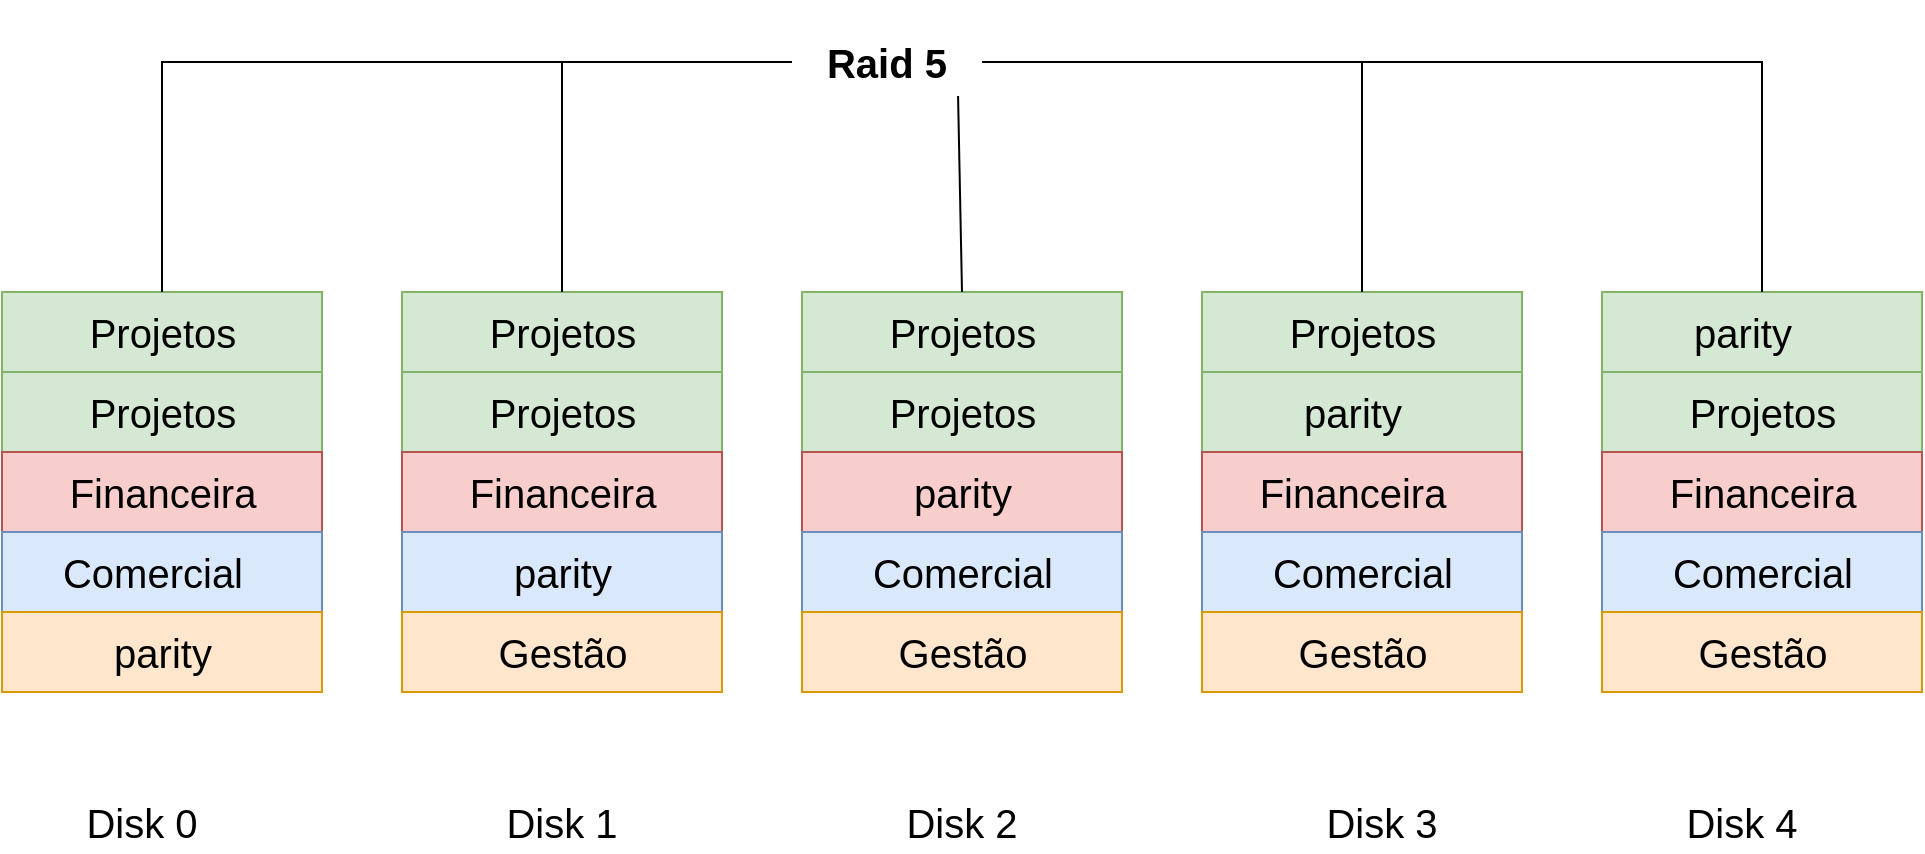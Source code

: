 <mxfile>
    <diagram id="SPJH1G91oWS0r3AQf3nB" name="Page-1">
        <mxGraphModel dx="951" dy="755" grid="1" gridSize="10" guides="1" tooltips="1" connect="1" arrows="1" fold="1" page="1" pageScale="1" pageWidth="850" pageHeight="1100" math="0" shadow="0">
            <root>
                <mxCell id="0"/>
                <mxCell id="1" parent="0"/>
                <mxCell id="3" value="&lt;h1&gt;&lt;font style=&quot;font-size: 20px&quot;&gt;&lt;b&gt;Raid 5&lt;/b&gt;&lt;/font&gt;&lt;/h1&gt;" style="text;html=1;strokeColor=none;fillColor=none;align=center;verticalAlign=middle;whiteSpace=wrap;rounded=0;" parent="1" vertex="1">
                    <mxGeometry x="395" y="190" width="95" height="30" as="geometry"/>
                </mxCell>
                <mxCell id="9" value="" style="rounded=0;whiteSpace=wrap;html=1;fontSize=20;" parent="1" vertex="1">
                    <mxGeometry y="320" width="160" height="200" as="geometry"/>
                </mxCell>
                <mxCell id="11" value="" style="rounded=0;whiteSpace=wrap;html=1;fontSize=20;" parent="1" vertex="1">
                    <mxGeometry x="200" y="320" width="160" height="200" as="geometry"/>
                </mxCell>
                <mxCell id="12" value="" style="rounded=0;whiteSpace=wrap;html=1;fontSize=20;" parent="1" vertex="1">
                    <mxGeometry x="400" y="320" width="160" height="200" as="geometry"/>
                </mxCell>
                <mxCell id="13" value="" style="rounded=0;whiteSpace=wrap;html=1;fontSize=20;" parent="1" vertex="1">
                    <mxGeometry x="600" y="320" width="160" height="200" as="geometry"/>
                </mxCell>
                <mxCell id="14" value="" style="rounded=0;whiteSpace=wrap;html=1;fontSize=20;" parent="1" vertex="1">
                    <mxGeometry x="800" y="320" width="160" height="200" as="geometry"/>
                </mxCell>
                <mxCell id="15" value="Disk 0" style="text;html=1;strokeColor=none;fillColor=none;align=center;verticalAlign=middle;whiteSpace=wrap;rounded=0;fontSize=20;" parent="1" vertex="1">
                    <mxGeometry x="40" y="570" width="60" height="30" as="geometry"/>
                </mxCell>
                <mxCell id="16" value="Disk 1" style="text;html=1;strokeColor=none;fillColor=none;align=center;verticalAlign=middle;whiteSpace=wrap;rounded=0;fontSize=20;" parent="1" vertex="1">
                    <mxGeometry x="250" y="570" width="60" height="30" as="geometry"/>
                </mxCell>
                <mxCell id="17" value="Disk 2" style="text;html=1;strokeColor=none;fillColor=none;align=center;verticalAlign=middle;whiteSpace=wrap;rounded=0;fontSize=20;" parent="1" vertex="1">
                    <mxGeometry x="450" y="570" width="60" height="30" as="geometry"/>
                </mxCell>
                <mxCell id="18" value="Disk 3" style="text;html=1;strokeColor=none;fillColor=none;align=center;verticalAlign=middle;whiteSpace=wrap;rounded=0;fontSize=20;" parent="1" vertex="1">
                    <mxGeometry x="660" y="570" width="60" height="30" as="geometry"/>
                </mxCell>
                <mxCell id="19" value="Disk 4" style="text;html=1;strokeColor=none;fillColor=none;align=center;verticalAlign=middle;whiteSpace=wrap;rounded=0;fontSize=20;" parent="1" vertex="1">
                    <mxGeometry x="840" y="570" width="60" height="30" as="geometry"/>
                </mxCell>
                <mxCell id="22" value="" style="rounded=0;whiteSpace=wrap;html=1;fillColor=#d5e8d4;strokeColor=#82b366;" vertex="1" parent="1">
                    <mxGeometry y="320" width="160" height="40" as="geometry"/>
                </mxCell>
                <mxCell id="23" value="" style="rounded=0;whiteSpace=wrap;html=1;fillColor=#d5e8d4;strokeColor=#82b366;" vertex="1" parent="1">
                    <mxGeometry y="360" width="160" height="40" as="geometry"/>
                </mxCell>
                <mxCell id="24" value="" style="rounded=0;whiteSpace=wrap;html=1;fillColor=#f8cecc;strokeColor=#b85450;" vertex="1" parent="1">
                    <mxGeometry y="400" width="160" height="40" as="geometry"/>
                </mxCell>
                <mxCell id="25" value="" style="rounded=0;whiteSpace=wrap;html=1;fillColor=#dae8fc;strokeColor=#6c8ebf;" vertex="1" parent="1">
                    <mxGeometry y="440" width="160" height="40" as="geometry"/>
                </mxCell>
                <mxCell id="26" value="" style="rounded=0;whiteSpace=wrap;html=1;fillColor=#ffe6cc;strokeColor=#d79b00;" vertex="1" parent="1">
                    <mxGeometry y="480" width="160" height="40" as="geometry"/>
                </mxCell>
                <mxCell id="20" value="&lt;font style=&quot;font-size: 20px&quot;&gt;Projetos&lt;/font&gt;" style="text;html=1;align=center;verticalAlign=middle;resizable=0;points=[];autosize=1;strokeColor=none;fillColor=none;imageAspect=1;" vertex="1" parent="1">
                    <mxGeometry x="35" y="330" width="90" height="20" as="geometry"/>
                </mxCell>
                <mxCell id="27" value="&lt;font style=&quot;font-size: 20px&quot;&gt;Projetos&lt;/font&gt;" style="text;html=1;align=center;verticalAlign=middle;resizable=0;points=[];autosize=1;strokeColor=none;fillColor=none;imageAspect=1;" vertex="1" parent="1">
                    <mxGeometry x="35" y="370" width="90" height="20" as="geometry"/>
                </mxCell>
                <mxCell id="28" value="&lt;font style=&quot;font-size: 20px&quot;&gt;Financeira&lt;/font&gt;" style="text;html=1;align=center;verticalAlign=middle;resizable=0;points=[];autosize=1;strokeColor=none;fillColor=none;" vertex="1" parent="1">
                    <mxGeometry x="25" y="410" width="110" height="20" as="geometry"/>
                </mxCell>
                <mxCell id="30" value="&lt;font style=&quot;font-size: 20px&quot;&gt;Comercial&lt;/font&gt;" style="text;html=1;align=center;verticalAlign=middle;resizable=0;points=[];autosize=1;strokeColor=none;fillColor=none;" vertex="1" parent="1">
                    <mxGeometry x="20" y="450" width="110" height="20" as="geometry"/>
                </mxCell>
                <mxCell id="31" value="&lt;font style=&quot;font-size: 20px&quot;&gt;parity&lt;/font&gt;" style="text;html=1;align=center;verticalAlign=middle;resizable=0;points=[];autosize=1;strokeColor=none;fillColor=none;" vertex="1" parent="1">
                    <mxGeometry x="50" y="490" width="60" height="20" as="geometry"/>
                </mxCell>
                <mxCell id="33" value="" style="rounded=0;whiteSpace=wrap;html=1;fillColor=#d5e8d4;strokeColor=#82b366;" vertex="1" parent="1">
                    <mxGeometry x="200" y="320" width="160" height="40" as="geometry"/>
                </mxCell>
                <mxCell id="34" value="" style="rounded=0;whiteSpace=wrap;html=1;fillColor=#d5e8d4;strokeColor=#82b366;" vertex="1" parent="1">
                    <mxGeometry x="200" y="360" width="160" height="40" as="geometry"/>
                </mxCell>
                <mxCell id="35" value="" style="rounded=0;whiteSpace=wrap;html=1;fillColor=#f8cecc;strokeColor=#b85450;" vertex="1" parent="1">
                    <mxGeometry x="200" y="400" width="160" height="40" as="geometry"/>
                </mxCell>
                <mxCell id="36" value="" style="rounded=0;whiteSpace=wrap;html=1;fillColor=#dae8fc;strokeColor=#6c8ebf;" vertex="1" parent="1">
                    <mxGeometry x="200" y="440" width="160" height="40" as="geometry"/>
                </mxCell>
                <mxCell id="37" value="" style="rounded=0;whiteSpace=wrap;html=1;fillColor=#ffe6cc;strokeColor=#d79b00;" vertex="1" parent="1">
                    <mxGeometry x="200" y="480" width="160" height="40" as="geometry"/>
                </mxCell>
                <mxCell id="38" value="&lt;font style=&quot;font-size: 20px&quot;&gt;Projetos&lt;/font&gt;" style="text;html=1;align=center;verticalAlign=middle;resizable=0;points=[];autosize=1;strokeColor=none;fillColor=none;" vertex="1" parent="1">
                    <mxGeometry x="235" y="330" width="90" height="20" as="geometry"/>
                </mxCell>
                <mxCell id="39" value="&lt;font style=&quot;font-size: 20px&quot;&gt;Projetos&lt;/font&gt;" style="text;html=1;align=center;verticalAlign=middle;resizable=0;points=[];autosize=1;strokeColor=none;fillColor=none;" vertex="1" parent="1">
                    <mxGeometry x="235" y="370" width="90" height="20" as="geometry"/>
                </mxCell>
                <mxCell id="29" value="&lt;font style=&quot;font-size: 20px&quot;&gt;Financeira&lt;/font&gt;" style="text;html=1;align=center;verticalAlign=middle;resizable=0;points=[];autosize=1;strokeColor=none;fillColor=none;" vertex="1" parent="1">
                    <mxGeometry x="225" y="410" width="110" height="20" as="geometry"/>
                </mxCell>
                <mxCell id="40" value="&lt;font style=&quot;font-size: 20px&quot;&gt;Gestão&lt;/font&gt;" style="text;html=1;align=center;verticalAlign=middle;resizable=0;points=[];autosize=1;strokeColor=none;fillColor=none;" vertex="1" parent="1">
                    <mxGeometry x="240" y="490" width="80" height="20" as="geometry"/>
                </mxCell>
                <mxCell id="41" value="&lt;font style=&quot;font-size: 20px&quot;&gt;parity&lt;/font&gt;" style="text;html=1;align=center;verticalAlign=middle;resizable=0;points=[];autosize=1;strokeColor=none;fillColor=none;" vertex="1" parent="1">
                    <mxGeometry x="250" y="450" width="60" height="20" as="geometry"/>
                </mxCell>
                <mxCell id="42" value="" style="rounded=0;whiteSpace=wrap;html=1;fillColor=#d5e8d4;strokeColor=#82b366;" vertex="1" parent="1">
                    <mxGeometry x="400" y="320" width="160" height="40" as="geometry"/>
                </mxCell>
                <mxCell id="43" value="" style="rounded=0;whiteSpace=wrap;html=1;fillColor=#d5e8d4;strokeColor=#82b366;" vertex="1" parent="1">
                    <mxGeometry x="400" y="360" width="160" height="40" as="geometry"/>
                </mxCell>
                <mxCell id="44" value="" style="rounded=0;whiteSpace=wrap;html=1;fillColor=#f8cecc;strokeColor=#b85450;" vertex="1" parent="1">
                    <mxGeometry x="400" y="400" width="160" height="40" as="geometry"/>
                </mxCell>
                <mxCell id="45" value="" style="rounded=0;whiteSpace=wrap;html=1;fillColor=#dae8fc;strokeColor=#6c8ebf;" vertex="1" parent="1">
                    <mxGeometry x="400" y="440" width="160" height="40" as="geometry"/>
                </mxCell>
                <mxCell id="46" value="" style="rounded=0;whiteSpace=wrap;html=1;fillColor=#ffe6cc;strokeColor=#d79b00;" vertex="1" parent="1">
                    <mxGeometry x="400" y="480" width="160" height="40" as="geometry"/>
                </mxCell>
                <mxCell id="47" value="" style="rounded=0;whiteSpace=wrap;html=1;fillColor=#d5e8d4;strokeColor=#82b366;" vertex="1" parent="1">
                    <mxGeometry x="600" y="320" width="160" height="40" as="geometry"/>
                </mxCell>
                <mxCell id="48" value="" style="rounded=0;whiteSpace=wrap;html=1;fillColor=#d5e8d4;strokeColor=#82b366;" vertex="1" parent="1">
                    <mxGeometry x="600" y="360" width="160" height="40" as="geometry"/>
                </mxCell>
                <mxCell id="49" value="" style="rounded=0;whiteSpace=wrap;html=1;fillColor=#f8cecc;strokeColor=#b85450;" vertex="1" parent="1">
                    <mxGeometry x="600" y="400" width="160" height="40" as="geometry"/>
                </mxCell>
                <mxCell id="50" value="" style="rounded=0;whiteSpace=wrap;html=1;fillColor=#dae8fc;strokeColor=#6c8ebf;" vertex="1" parent="1">
                    <mxGeometry x="600" y="440" width="160" height="40" as="geometry"/>
                </mxCell>
                <mxCell id="53" value="" style="rounded=0;whiteSpace=wrap;html=1;fillColor=#ffe6cc;strokeColor=#d79b00;" vertex="1" parent="1">
                    <mxGeometry x="600" y="480" width="160" height="40" as="geometry"/>
                </mxCell>
                <mxCell id="54" value="" style="rounded=0;whiteSpace=wrap;html=1;fillColor=#d5e8d4;strokeColor=#82b366;" vertex="1" parent="1">
                    <mxGeometry x="800" y="320" width="160" height="40" as="geometry"/>
                </mxCell>
                <mxCell id="55" value="" style="rounded=0;whiteSpace=wrap;html=1;fillColor=#d5e8d4;strokeColor=#82b366;" vertex="1" parent="1">
                    <mxGeometry x="800" y="360" width="160" height="40" as="geometry"/>
                </mxCell>
                <mxCell id="56" value="" style="rounded=0;whiteSpace=wrap;html=1;fillColor=#f8cecc;strokeColor=#b85450;" vertex="1" parent="1">
                    <mxGeometry x="800" y="400" width="160" height="40" as="geometry"/>
                </mxCell>
                <mxCell id="57" value="" style="rounded=0;whiteSpace=wrap;html=1;fillColor=#dae8fc;strokeColor=#6c8ebf;" vertex="1" parent="1">
                    <mxGeometry x="800" y="440" width="160" height="40" as="geometry"/>
                </mxCell>
                <mxCell id="58" value="" style="rounded=0;whiteSpace=wrap;html=1;fillColor=#ffe6cc;strokeColor=#d79b00;" vertex="1" parent="1">
                    <mxGeometry x="800" y="480" width="160" height="40" as="geometry"/>
                </mxCell>
                <mxCell id="59" value="&lt;font style=&quot;font-size: 20px&quot;&gt;Projetos&lt;/font&gt;" style="text;html=1;align=center;verticalAlign=middle;resizable=0;points=[];autosize=1;strokeColor=none;fillColor=none;" vertex="1" parent="1">
                    <mxGeometry x="435" y="330" width="90" height="20" as="geometry"/>
                </mxCell>
                <mxCell id="60" value="&lt;font style=&quot;font-size: 20px&quot;&gt;Projetos&lt;/font&gt;" style="text;html=1;align=center;verticalAlign=middle;resizable=0;points=[];autosize=1;strokeColor=none;fillColor=none;" vertex="1" parent="1">
                    <mxGeometry x="435" y="370" width="90" height="20" as="geometry"/>
                </mxCell>
                <mxCell id="61" value="&lt;font style=&quot;font-size: 20px&quot;&gt;parity&lt;/font&gt;" style="text;html=1;align=center;verticalAlign=middle;resizable=0;points=[];autosize=1;strokeColor=none;fillColor=none;" vertex="1" parent="1">
                    <mxGeometry x="450" y="410" width="60" height="20" as="geometry"/>
                </mxCell>
                <mxCell id="62" value="&lt;font style=&quot;font-size: 20px&quot;&gt;Gestão&lt;/font&gt;" style="text;html=1;align=center;verticalAlign=middle;resizable=0;points=[];autosize=1;strokeColor=none;fillColor=none;" vertex="1" parent="1">
                    <mxGeometry x="440" y="490" width="80" height="20" as="geometry"/>
                </mxCell>
                <mxCell id="63" value="&lt;font style=&quot;font-size: 20px&quot;&gt;Comercial&lt;/font&gt;" style="text;html=1;align=center;verticalAlign=middle;resizable=0;points=[];autosize=1;strokeColor=none;fillColor=none;" vertex="1" parent="1">
                    <mxGeometry x="425" y="450" width="110" height="20" as="geometry"/>
                </mxCell>
                <mxCell id="64" value="&lt;font style=&quot;font-size: 20px&quot;&gt;Gestão&lt;/font&gt;" style="text;html=1;align=center;verticalAlign=middle;resizable=0;points=[];autosize=1;strokeColor=none;fillColor=none;" vertex="1" parent="1">
                    <mxGeometry x="640" y="490" width="80" height="20" as="geometry"/>
                </mxCell>
                <mxCell id="65" value="&lt;font style=&quot;font-size: 20px&quot;&gt;Comercial&lt;/font&gt;" style="text;html=1;align=center;verticalAlign=middle;resizable=0;points=[];autosize=1;strokeColor=none;fillColor=none;" vertex="1" parent="1">
                    <mxGeometry x="625" y="450" width="110" height="20" as="geometry"/>
                </mxCell>
                <mxCell id="66" value="&lt;font style=&quot;font-size: 20px&quot;&gt;Gestão&lt;/font&gt;" style="text;html=1;align=center;verticalAlign=middle;resizable=0;points=[];autosize=1;strokeColor=none;fillColor=none;" vertex="1" parent="1">
                    <mxGeometry x="840" y="490" width="80" height="20" as="geometry"/>
                </mxCell>
                <mxCell id="67" value="&lt;font style=&quot;font-size: 20px&quot;&gt;Comercial&lt;/font&gt;" style="text;html=1;align=center;verticalAlign=middle;resizable=0;points=[];autosize=1;strokeColor=none;fillColor=none;" vertex="1" parent="1">
                    <mxGeometry x="825" y="450" width="110" height="20" as="geometry"/>
                </mxCell>
                <mxCell id="68" value="&lt;font style=&quot;font-size: 20px&quot;&gt;Financeira&lt;/font&gt;" style="text;html=1;align=center;verticalAlign=middle;resizable=0;points=[];autosize=1;strokeColor=none;fillColor=none;" vertex="1" parent="1">
                    <mxGeometry x="620" y="410" width="110" height="20" as="geometry"/>
                </mxCell>
                <mxCell id="69" value="&lt;font style=&quot;font-size: 20px&quot;&gt;Projetos&lt;/font&gt;" style="text;html=1;align=center;verticalAlign=middle;resizable=0;points=[];autosize=1;strokeColor=none;fillColor=none;" vertex="1" parent="1">
                    <mxGeometry x="835" y="370" width="90" height="20" as="geometry"/>
                </mxCell>
                <mxCell id="70" value="&lt;font style=&quot;font-size: 20px&quot;&gt;Projetos&lt;/font&gt;" style="text;html=1;align=center;verticalAlign=middle;resizable=0;points=[];autosize=1;strokeColor=none;fillColor=none;" vertex="1" parent="1">
                    <mxGeometry x="635" y="330" width="90" height="20" as="geometry"/>
                </mxCell>
                <mxCell id="71" value="&lt;font style=&quot;font-size: 20px&quot;&gt;parity&lt;/font&gt;" style="text;html=1;align=center;verticalAlign=middle;resizable=0;points=[];autosize=1;strokeColor=none;fillColor=none;" vertex="1" parent="1">
                    <mxGeometry x="645" y="370" width="60" height="20" as="geometry"/>
                </mxCell>
                <mxCell id="72" value="&lt;font style=&quot;font-size: 20px&quot;&gt;parity&lt;/font&gt;" style="text;html=1;align=center;verticalAlign=middle;resizable=0;points=[];autosize=1;strokeColor=none;fillColor=none;" vertex="1" parent="1">
                    <mxGeometry x="840" y="330" width="60" height="20" as="geometry"/>
                </mxCell>
                <mxCell id="73" value="&lt;font style=&quot;font-size: 20px&quot;&gt;Financeira&lt;/font&gt;" style="text;html=1;align=center;verticalAlign=middle;resizable=0;points=[];autosize=1;strokeColor=none;fillColor=none;" vertex="1" parent="1">
                    <mxGeometry x="825" y="410" width="110" height="20" as="geometry"/>
                </mxCell>
                <mxCell id="74" value="" style="endArrow=none;html=1;entryX=0;entryY=0.5;entryDx=0;entryDy=0;exitX=0.5;exitY=0;exitDx=0;exitDy=0;rounded=0;" edge="1" parent="1" source="22" target="3">
                    <mxGeometry width="50" height="50" relative="1" as="geometry">
                        <mxPoint x="260" y="410" as="sourcePoint"/>
                        <mxPoint x="310" y="360" as="targetPoint"/>
                        <Array as="points">
                            <mxPoint x="80" y="205"/>
                        </Array>
                    </mxGeometry>
                </mxCell>
                <mxCell id="75" value="" style="endArrow=none;html=1;entryX=0;entryY=0.5;entryDx=0;entryDy=0;exitX=0.5;exitY=0;exitDx=0;exitDy=0;rounded=0;" edge="1" parent="1" source="33" target="3">
                    <mxGeometry width="50" height="50" relative="1" as="geometry">
                        <mxPoint x="260" y="410" as="sourcePoint"/>
                        <mxPoint x="310" y="360" as="targetPoint"/>
                        <Array as="points">
                            <mxPoint x="280" y="205"/>
                        </Array>
                    </mxGeometry>
                </mxCell>
                <mxCell id="76" value="" style="endArrow=none;html=1;rounded=0;exitX=0.5;exitY=0;exitDx=0;exitDy=0;entryX=0.874;entryY=1.067;entryDx=0;entryDy=0;entryPerimeter=0;" edge="1" parent="1" source="42" target="3">
                    <mxGeometry width="50" height="50" relative="1" as="geometry">
                        <mxPoint x="660" y="410" as="sourcePoint"/>
                        <mxPoint x="710" y="360" as="targetPoint"/>
                    </mxGeometry>
                </mxCell>
                <mxCell id="77" value="" style="endArrow=none;html=1;rounded=0;entryX=1;entryY=0.5;entryDx=0;entryDy=0;exitX=0.5;exitY=0;exitDx=0;exitDy=0;" edge="1" parent="1" source="54" target="3">
                    <mxGeometry width="50" height="50" relative="1" as="geometry">
                        <mxPoint x="660" y="410" as="sourcePoint"/>
                        <mxPoint x="710" y="360" as="targetPoint"/>
                        <Array as="points">
                            <mxPoint x="880" y="205"/>
                        </Array>
                    </mxGeometry>
                </mxCell>
                <mxCell id="78" value="" style="endArrow=none;html=1;rounded=0;entryX=1;entryY=0.5;entryDx=0;entryDy=0;exitX=0.5;exitY=0;exitDx=0;exitDy=0;" edge="1" parent="1" source="47" target="3">
                    <mxGeometry width="50" height="50" relative="1" as="geometry">
                        <mxPoint x="660" y="410" as="sourcePoint"/>
                        <mxPoint x="710" y="360" as="targetPoint"/>
                        <Array as="points">
                            <mxPoint x="680" y="205"/>
                        </Array>
                    </mxGeometry>
                </mxCell>
            </root>
        </mxGraphModel>
    </diagram>
</mxfile>